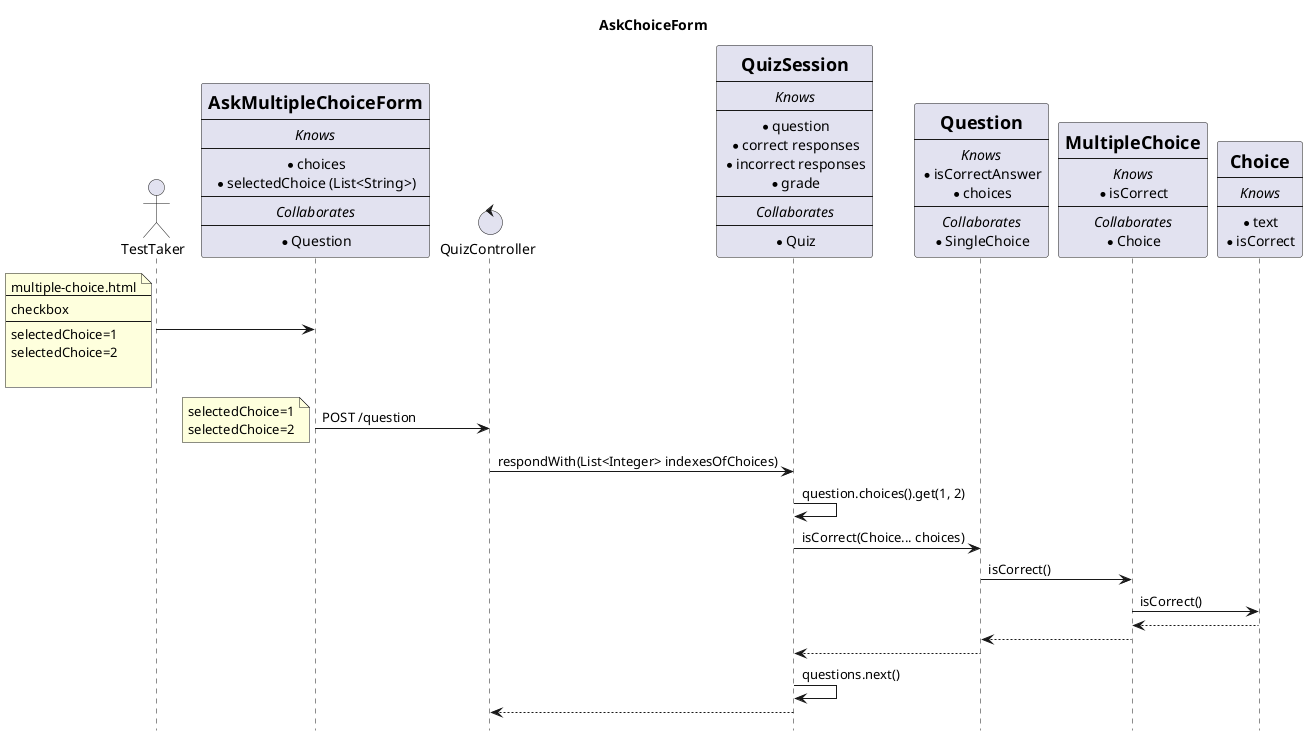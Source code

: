 @startuml
hide footbox

title AskChoiceForm
actor       TestTaker as taker
participant multipleForm [
    =AskMultipleChoiceForm
    ----
    ====Knows
    ----
    * choices
    * selectedChoice (List<String>)
    ----
    ====Collaborates
    ----
    * Question
]
control     QuizController  as ctrl
participant session [
    =QuizSession
    ----
    ====Knows
    ----
    * question
    * correct responses
    * incorrect responses
    * grade
    ----
    ====Collaborates
    ----
    * Quiz
]

participant question [
    =Question
    ----
    ====Knows
    * isCorrectAnswer
    * choices
    ----
    ====Collaborates
    * SingleChoice
]

participant multipleChoice [
    =MultipleChoice
    ----
    ====Knows
    * isCorrect
    ----
    ====Collaborates
    * Choice
]

participant choice [
    =Choice
    ----
    ====Knows
    ----
    * text
    * isCorrect
]

taker -> multipleForm
note left
multiple-choice.html
--
checkbox
--
selectedChoice=1
selectedChoice=2

end note
multipleForm -> ctrl : POST /question
note left
selectedChoice=1
selectedChoice=2
end note
ctrl -> session : respondWith(List<Integer> indexesOfChoices)
session -> session : question.choices().get(1, 2)
session -> question : isCorrect(Choice... choices)
question -> multipleChoice : isCorrect()
multipleChoice -> choice : isCorrect()
multipleChoice <-- choice
question <-- multipleChoice
session <-- question
session -> session : questions.next()
ctrl <-- session
@enduml